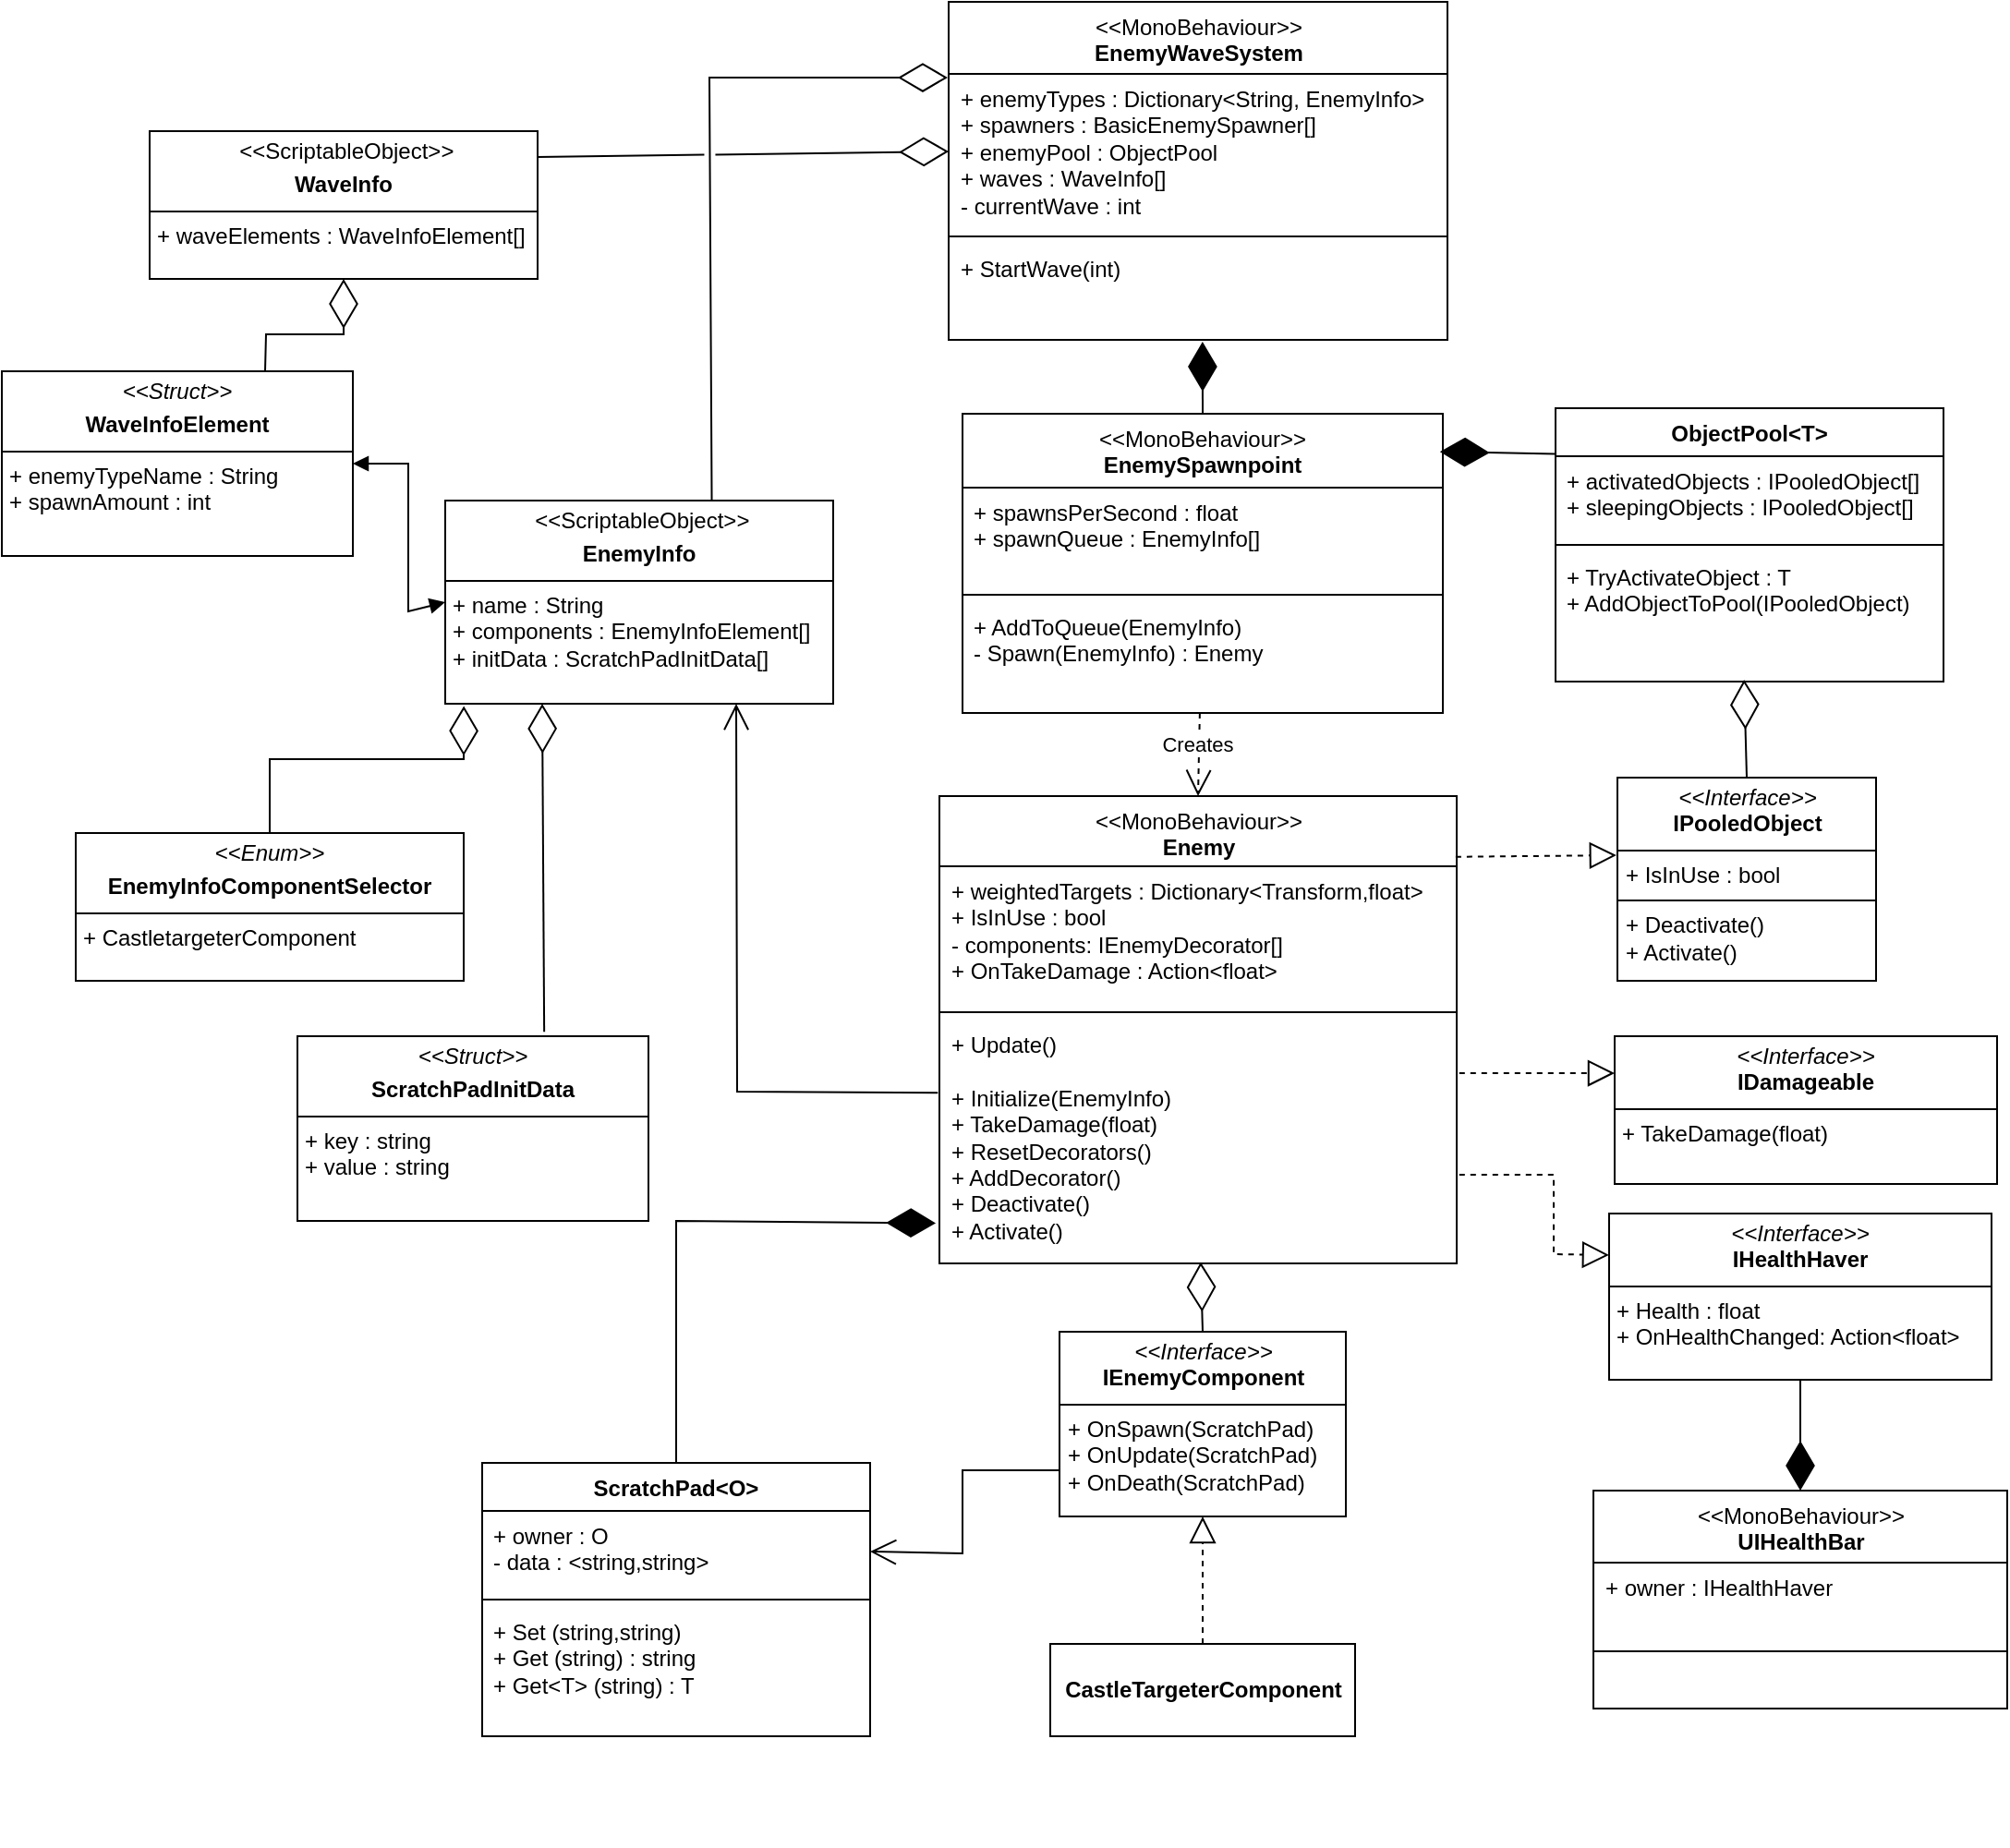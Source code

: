 <mxfile version="24.7.8">
  <diagram name="Page-1" id="c4acf3e9-155e-7222-9cf6-157b1a14988f">
    <mxGraphModel dx="2014" dy="1480" grid="1" gridSize="10" guides="1" tooltips="1" connect="1" arrows="1" fold="1" page="0" pageScale="1" pageWidth="850" pageHeight="1100" background="none" math="0" shadow="0">
      <root>
        <mxCell id="0" />
        <mxCell id="1" parent="0" />
        <mxCell id="ZMQL-lFIcWkPEMwfMGrY-3" value="&lt;span style=&quot;font-weight: 400;&quot;&gt;&amp;lt;&amp;lt;MonoBehaviour&amp;gt;&amp;gt;&lt;/span&gt;&lt;div&gt;Enemy&lt;/div&gt;" style="swimlane;fontStyle=1;align=center;verticalAlign=top;childLayout=stackLayout;horizontal=1;startSize=38;horizontalStack=0;resizeParent=1;resizeParentMax=0;resizeLast=0;collapsible=1;marginBottom=0;whiteSpace=wrap;html=1;" parent="1" vertex="1">
          <mxGeometry x="257.5" y="290" width="280" height="253" as="geometry" />
        </mxCell>
        <mxCell id="ZMQL-lFIcWkPEMwfMGrY-4" value="+ weightedTargets : Dictionary&amp;lt;Transform,float&amp;gt;&lt;div&gt;+ IsInUse : bool&lt;br&gt;&lt;div&gt;- components: IEnemyDecorator[]&lt;br&gt;&lt;/div&gt;&lt;div&gt;+ OnTakeDamage : Action&amp;lt;float&amp;gt;&lt;/div&gt;&lt;/div&gt;" style="text;strokeColor=none;fillColor=none;align=left;verticalAlign=top;spacingLeft=4;spacingRight=4;overflow=hidden;rotatable=0;points=[[0,0.5],[1,0.5]];portConstraint=eastwest;whiteSpace=wrap;html=1;" parent="ZMQL-lFIcWkPEMwfMGrY-3" vertex="1">
          <mxGeometry y="38" width="280" height="75" as="geometry" />
        </mxCell>
        <mxCell id="ZMQL-lFIcWkPEMwfMGrY-5" value="" style="line;strokeWidth=1;fillColor=none;align=left;verticalAlign=middle;spacingTop=-1;spacingLeft=3;spacingRight=3;rotatable=0;labelPosition=right;points=[];portConstraint=eastwest;strokeColor=inherit;" parent="ZMQL-lFIcWkPEMwfMGrY-3" vertex="1">
          <mxGeometry y="113" width="280" height="8" as="geometry" />
        </mxCell>
        <mxCell id="ZMQL-lFIcWkPEMwfMGrY-6" value="+ Update()&lt;div&gt;&lt;span style=&quot;background-color: initial;&quot;&gt;&lt;br&gt;&lt;/span&gt;&lt;/div&gt;&lt;div&gt;&lt;span style=&quot;background-color: initial;&quot;&gt;+ Initialize(EnemyInfo)&lt;/span&gt;&lt;/div&gt;&lt;div&gt;&lt;span style=&quot;background-color: initial;&quot;&gt;+ TakeDamage(float)&lt;/span&gt;&lt;br&gt;&lt;/div&gt;&lt;div&gt;+ ResetDecorators()&lt;div&gt;+ AddDecorator()&lt;/div&gt;&lt;div&gt;+ Deactivate()&lt;/div&gt;&lt;div&gt;+ Activate()&lt;/div&gt;&lt;/div&gt;" style="text;strokeColor=none;fillColor=none;align=left;verticalAlign=top;spacingLeft=4;spacingRight=4;overflow=hidden;rotatable=0;points=[[0,0.5],[1,0.5]];portConstraint=eastwest;whiteSpace=wrap;html=1;" parent="ZMQL-lFIcWkPEMwfMGrY-3" vertex="1">
          <mxGeometry y="121" width="280" height="132" as="geometry" />
        </mxCell>
        <mxCell id="ZMQL-lFIcWkPEMwfMGrY-15" value="ObjectPool&amp;lt;T&amp;gt;" style="swimlane;fontStyle=1;align=center;verticalAlign=top;childLayout=stackLayout;horizontal=1;startSize=26;horizontalStack=0;resizeParent=1;resizeParentMax=0;resizeLast=0;collapsible=1;marginBottom=0;whiteSpace=wrap;html=1;" parent="1" vertex="1">
          <mxGeometry x="591" y="80" width="210" height="148" as="geometry" />
        </mxCell>
        <mxCell id="ZMQL-lFIcWkPEMwfMGrY-16" value="+ activatedObjects : IPooledObject[]&lt;div&gt;+ sleepingObjects : IPooledObject[]&lt;/div&gt;" style="text;strokeColor=none;fillColor=none;align=left;verticalAlign=top;spacingLeft=4;spacingRight=4;overflow=hidden;rotatable=0;points=[[0,0.5],[1,0.5]];portConstraint=eastwest;whiteSpace=wrap;html=1;" parent="ZMQL-lFIcWkPEMwfMGrY-15" vertex="1">
          <mxGeometry y="26" width="210" height="44" as="geometry" />
        </mxCell>
        <mxCell id="ZMQL-lFIcWkPEMwfMGrY-17" value="" style="line;strokeWidth=1;fillColor=none;align=left;verticalAlign=middle;spacingTop=-1;spacingLeft=3;spacingRight=3;rotatable=0;labelPosition=right;points=[];portConstraint=eastwest;strokeColor=inherit;" parent="ZMQL-lFIcWkPEMwfMGrY-15" vertex="1">
          <mxGeometry y="70" width="210" height="8" as="geometry" />
        </mxCell>
        <mxCell id="ZMQL-lFIcWkPEMwfMGrY-18" value="+ TryActivateObject : T&lt;div&gt;+ AddObjectToPool(IPooledObject)&lt;/div&gt;" style="text;strokeColor=none;fillColor=none;align=left;verticalAlign=top;spacingLeft=4;spacingRight=4;overflow=hidden;rotatable=0;points=[[0,0.5],[1,0.5]];portConstraint=eastwest;whiteSpace=wrap;html=1;" parent="ZMQL-lFIcWkPEMwfMGrY-15" vertex="1">
          <mxGeometry y="78" width="210" height="70" as="geometry" />
        </mxCell>
        <mxCell id="ZMQL-lFIcWkPEMwfMGrY-19" value="&lt;p style=&quot;margin:0px;margin-top:4px;text-align:center;&quot;&gt;&lt;i&gt;&amp;lt;&amp;lt;Interface&amp;gt;&amp;gt;&lt;/i&gt;&lt;br&gt;&lt;b&gt;IPooledObject&lt;/b&gt;&lt;/p&gt;&lt;hr size=&quot;1&quot; style=&quot;border-style:solid;&quot;&gt;&lt;p style=&quot;margin:0px;margin-left:4px;&quot;&gt;+ IsInUse : bool&lt;/p&gt;&lt;hr size=&quot;1&quot; style=&quot;border-style:solid;&quot;&gt;&lt;p style=&quot;margin:0px;margin-left:4px;&quot;&gt;+ Deactivate()&lt;br&gt;+ Activate()&lt;/p&gt;" style="verticalAlign=top;align=left;overflow=fill;html=1;whiteSpace=wrap;" parent="1" vertex="1">
          <mxGeometry x="624.5" y="280" width="140" height="110" as="geometry" />
        </mxCell>
        <mxCell id="ZMQL-lFIcWkPEMwfMGrY-23" value="" style="endArrow=block;dashed=1;endFill=0;endSize=12;html=1;rounded=0;exitX=0.998;exitY=0.13;exitDx=0;exitDy=0;exitPerimeter=0;entryX=-0.004;entryY=0.382;entryDx=0;entryDy=0;entryPerimeter=0;" parent="1" source="ZMQL-lFIcWkPEMwfMGrY-3" target="ZMQL-lFIcWkPEMwfMGrY-19" edge="1">
          <mxGeometry width="160" relative="1" as="geometry">
            <mxPoint x="520" y="190" as="sourcePoint" />
            <mxPoint x="680" y="190" as="targetPoint" />
          </mxGeometry>
        </mxCell>
        <mxCell id="ZMQL-lFIcWkPEMwfMGrY-29" value="&lt;p style=&quot;margin:0px;margin-top:4px;text-align:center;&quot;&gt;&lt;i&gt;&amp;lt;&amp;lt;Interface&amp;gt;&amp;gt;&lt;/i&gt;&lt;br&gt;&lt;b&gt;IEnemyComponent&lt;/b&gt;&lt;/p&gt;&lt;hr size=&quot;1&quot; style=&quot;border-style:solid;&quot;&gt;&lt;p style=&quot;margin:0px;margin-left:4px;&quot;&gt;&lt;/p&gt;&lt;p style=&quot;margin:0px;margin-left:4px;&quot;&gt;+ OnSpawn(ScratchPad)&lt;/p&gt;&lt;p style=&quot;margin:0px;margin-left:4px;&quot;&gt;+ OnUpdate(ScratchPad)&lt;/p&gt;&lt;p style=&quot;margin:0px;margin-left:4px;&quot;&gt;+ OnDeath(ScratchPad)&lt;/p&gt;" style="verticalAlign=top;align=left;overflow=fill;html=1;whiteSpace=wrap;" parent="1" vertex="1">
          <mxGeometry x="322.5" y="580" width="155" height="100" as="geometry" />
        </mxCell>
        <mxCell id="ZMQL-lFIcWkPEMwfMGrY-37" style="edgeStyle=orthogonalEdgeStyle;rounded=0;orthogonalLoop=1;jettySize=auto;html=1;exitX=0.5;exitY=1;exitDx=0;exitDy=0;" parent="1" edge="1">
          <mxGeometry relative="1" as="geometry">
            <mxPoint x="535" y="850" as="sourcePoint" />
            <mxPoint x="535" y="850" as="targetPoint" />
          </mxGeometry>
        </mxCell>
        <mxCell id="ZMQL-lFIcWkPEMwfMGrY-42" value="&lt;b&gt;CastleTargeterComponent&lt;/b&gt;" style="html=1;whiteSpace=wrap;" parent="1" vertex="1">
          <mxGeometry x="317.5" y="749" width="165" height="50" as="geometry" />
        </mxCell>
        <mxCell id="ZMQL-lFIcWkPEMwfMGrY-44" value="&lt;p style=&quot;margin:0px;margin-top:4px;text-align:center;&quot;&gt;&amp;nbsp;&lt;span style=&quot;background-color: initial;&quot;&gt;&amp;lt;&amp;lt;ScriptableObject&amp;gt;&amp;gt;&lt;/span&gt;&lt;b&gt;&lt;br&gt;&lt;/b&gt;&lt;/p&gt;&lt;p style=&quot;margin:0px;margin-top:4px;text-align:center;&quot;&gt;&lt;b&gt;EnemyInfo&lt;/b&gt;&lt;/p&gt;&lt;hr size=&quot;1&quot; style=&quot;border-style:solid;&quot;&gt;&lt;p style=&quot;margin:0px;margin-left:4px;&quot;&gt;+ name : String&lt;/p&gt;&lt;p style=&quot;margin:0px;margin-left:4px;&quot;&gt;+ components : EnemyInfoElement[]&lt;/p&gt;&lt;p style=&quot;margin:0px;margin-left:4px;&quot;&gt;+ initData : ScratchPadInitData[]&lt;/p&gt;&lt;p style=&quot;margin:0px;margin-left:4px;&quot;&gt;&lt;br&gt;&lt;/p&gt;" style="verticalAlign=top;align=left;overflow=fill;html=1;whiteSpace=wrap;" parent="1" vertex="1">
          <mxGeometry x="-10" y="130" width="210" height="110" as="geometry" />
        </mxCell>
        <mxCell id="ZMQL-lFIcWkPEMwfMGrY-48" value="" style="endArrow=diamondThin;endFill=0;endSize=24;html=1;rounded=0;entryX=-0.002;entryY=0.024;entryDx=0;entryDy=0;exitX=0.687;exitY=-0.005;exitDx=0;exitDy=0;entryPerimeter=0;exitPerimeter=0;" parent="1" source="ZMQL-lFIcWkPEMwfMGrY-44" target="YiVXIB0aYjEZppMXGm42-6" edge="1">
          <mxGeometry width="160" relative="1" as="geometry">
            <mxPoint x="520" y="450" as="sourcePoint" />
            <mxPoint x="680" y="450" as="targetPoint" />
            <Array as="points">
              <mxPoint x="133" y="-99" />
            </Array>
          </mxGeometry>
        </mxCell>
        <mxCell id="YiVXIB0aYjEZppMXGm42-5" value="&lt;span style=&quot;font-weight: 400;&quot;&gt;&amp;lt;&amp;lt;MonoBehaviour&amp;gt;&amp;gt;&lt;/span&gt;&lt;div&gt;EnemyWaveSystem&lt;div&gt;&lt;br&gt;&lt;/div&gt;&lt;/div&gt;" style="swimlane;fontStyle=1;align=center;verticalAlign=top;childLayout=stackLayout;horizontal=1;startSize=39;horizontalStack=0;resizeParent=1;resizeParentMax=0;resizeLast=0;collapsible=1;marginBottom=0;whiteSpace=wrap;html=1;" parent="1" vertex="1">
          <mxGeometry x="262.5" y="-140" width="270" height="183" as="geometry" />
        </mxCell>
        <mxCell id="YiVXIB0aYjEZppMXGm42-6" value="+ enemyTypes : Dictionary&amp;lt;String, EnemyInfo&amp;gt;&lt;div&gt;&lt;div&gt;+ spawners : BasicEnemySpawner[]&lt;/div&gt;&lt;div&gt;+ enemyPool : ObjectPool&lt;br&gt;&lt;/div&gt;&lt;div&gt;+ waves : WaveInfo[]&lt;/div&gt;&lt;div&gt;- currentWave : int&lt;/div&gt;&lt;div&gt;&lt;br&gt;&lt;/div&gt;&lt;/div&gt;" style="text;strokeColor=none;fillColor=none;align=left;verticalAlign=top;spacingLeft=4;spacingRight=4;overflow=hidden;rotatable=0;points=[[0,0.5],[1,0.5]];portConstraint=eastwest;whiteSpace=wrap;html=1;" parent="YiVXIB0aYjEZppMXGm42-5" vertex="1">
          <mxGeometry y="39" width="270" height="84" as="geometry" />
        </mxCell>
        <mxCell id="YiVXIB0aYjEZppMXGm42-7" value="" style="line;strokeWidth=1;fillColor=none;align=left;verticalAlign=middle;spacingTop=-1;spacingLeft=3;spacingRight=3;rotatable=0;labelPosition=right;points=[];portConstraint=eastwest;strokeColor=inherit;" parent="YiVXIB0aYjEZppMXGm42-5" vertex="1">
          <mxGeometry y="123" width="270" height="8" as="geometry" />
        </mxCell>
        <mxCell id="YiVXIB0aYjEZppMXGm42-8" value="+ StartWave(int)" style="text;strokeColor=none;fillColor=none;align=left;verticalAlign=top;spacingLeft=4;spacingRight=4;overflow=hidden;rotatable=0;points=[[0,0.5],[1,0.5]];portConstraint=eastwest;whiteSpace=wrap;html=1;" parent="YiVXIB0aYjEZppMXGm42-5" vertex="1">
          <mxGeometry y="131" width="270" height="52" as="geometry" />
        </mxCell>
        <mxCell id="YiVXIB0aYjEZppMXGm42-9" value="" style="endArrow=open;endFill=1;endSize=12;html=1;rounded=0;entryX=0.5;entryY=0;entryDx=0;entryDy=0;exitX=0.494;exitY=1;exitDx=0;exitDy=0;exitPerimeter=0;dashed=1;" parent="1" source="YiVXIB0aYjEZppMXGm42-25" target="ZMQL-lFIcWkPEMwfMGrY-3" edge="1">
          <mxGeometry width="160" relative="1" as="geometry">
            <mxPoint x="370" y="161.2" as="sourcePoint" />
            <mxPoint x="560" y="140" as="targetPoint" />
          </mxGeometry>
        </mxCell>
        <mxCell id="YiVXIB0aYjEZppMXGm42-10" value="Creates" style="edgeLabel;html=1;align=center;verticalAlign=middle;resizable=0;points=[];" parent="YiVXIB0aYjEZppMXGm42-9" vertex="1" connectable="0">
          <mxGeometry x="-0.272" y="2" relative="1" as="geometry">
            <mxPoint x="-3" as="offset" />
          </mxGeometry>
        </mxCell>
        <mxCell id="YiVXIB0aYjEZppMXGm42-13" value="" style="endArrow=diamondThin;endFill=0;endSize=24;html=1;rounded=0;exitX=0.5;exitY=0;exitDx=0;exitDy=0;entryX=0.486;entryY=0.986;entryDx=0;entryDy=0;entryPerimeter=0;" parent="1" source="ZMQL-lFIcWkPEMwfMGrY-19" target="ZMQL-lFIcWkPEMwfMGrY-18" edge="1">
          <mxGeometry width="160" relative="1" as="geometry">
            <mxPoint x="198" y="140" as="sourcePoint" />
            <mxPoint x="693" y="60" as="targetPoint" />
          </mxGeometry>
        </mxCell>
        <mxCell id="YiVXIB0aYjEZppMXGm42-22" value="&lt;span style=&quot;font-weight: 400;&quot;&gt;&amp;lt;&amp;lt;MonoBehaviour&amp;gt;&amp;gt;&lt;/span&gt;&lt;div&gt;EnemySpawnpoint&lt;/div&gt;" style="swimlane;fontStyle=1;align=center;verticalAlign=top;childLayout=stackLayout;horizontal=1;startSize=40;horizontalStack=0;resizeParent=1;resizeParentMax=0;resizeLast=0;collapsible=1;marginBottom=0;whiteSpace=wrap;html=1;" parent="1" vertex="1">
          <mxGeometry x="270" y="83" width="260" height="162" as="geometry" />
        </mxCell>
        <mxCell id="YiVXIB0aYjEZppMXGm42-23" value="+ spawnsPerSecond : float&lt;div&gt;+ spawnQueue : EnemyInfo[]&lt;/div&gt;" style="text;strokeColor=none;fillColor=none;align=left;verticalAlign=top;spacingLeft=4;spacingRight=4;overflow=hidden;rotatable=0;points=[[0,0.5],[1,0.5]];portConstraint=eastwest;whiteSpace=wrap;html=1;" parent="YiVXIB0aYjEZppMXGm42-22" vertex="1">
          <mxGeometry y="40" width="260" height="54" as="geometry" />
        </mxCell>
        <mxCell id="YiVXIB0aYjEZppMXGm42-24" value="" style="line;strokeWidth=1;fillColor=none;align=left;verticalAlign=middle;spacingTop=-1;spacingLeft=3;spacingRight=3;rotatable=0;labelPosition=right;points=[];portConstraint=eastwest;strokeColor=inherit;" parent="YiVXIB0aYjEZppMXGm42-22" vertex="1">
          <mxGeometry y="94" width="260" height="8" as="geometry" />
        </mxCell>
        <mxCell id="YiVXIB0aYjEZppMXGm42-25" value="&lt;div&gt;+ AddToQueue(EnemyInfo)&lt;/div&gt;- Spawn(EnemyInfo) : Enemy&lt;div&gt;&lt;br&gt;&lt;/div&gt;" style="text;strokeColor=none;fillColor=none;align=left;verticalAlign=top;spacingLeft=4;spacingRight=4;overflow=hidden;rotatable=0;points=[[0,0.5],[1,0.5]];portConstraint=eastwest;whiteSpace=wrap;html=1;" parent="YiVXIB0aYjEZppMXGm42-22" vertex="1">
          <mxGeometry y="102" width="260" height="60" as="geometry" />
        </mxCell>
        <mxCell id="YiVXIB0aYjEZppMXGm42-30" value="" style="endArrow=diamondThin;endFill=1;endSize=24;html=1;rounded=0;entryX=0.509;entryY=1.019;entryDx=0;entryDy=0;entryPerimeter=0;exitX=0.5;exitY=0;exitDx=0;exitDy=0;" parent="1" source="YiVXIB0aYjEZppMXGm42-22" target="YiVXIB0aYjEZppMXGm42-8" edge="1">
          <mxGeometry width="160" relative="1" as="geometry">
            <mxPoint x="440" y="270" as="sourcePoint" />
            <mxPoint x="600" y="270" as="targetPoint" />
          </mxGeometry>
        </mxCell>
        <mxCell id="YiVXIB0aYjEZppMXGm42-31" value="&lt;p style=&quot;margin:0px;margin-top:4px;text-align:center;&quot;&gt;&lt;b style=&quot;background-color: initial;&quot;&gt;&amp;nbsp;&lt;/b&gt;&lt;span style=&quot;background-color: initial;&quot;&gt;&amp;lt;&amp;lt;ScriptableObject&amp;gt;&amp;gt;&lt;/span&gt;&lt;/p&gt;&lt;p style=&quot;margin:0px;margin-top:4px;text-align:center;&quot;&gt;&lt;b&gt;WaveInfo&lt;/b&gt;&lt;/p&gt;&lt;hr size=&quot;1&quot; style=&quot;border-style:solid;&quot;&gt;&lt;p style=&quot;margin:0px;margin-left:4px;&quot;&gt;+ waveElements : WaveInfoElement[]&lt;/p&gt;&lt;p style=&quot;margin:0px;margin-left:4px;&quot;&gt;&lt;br&gt;&lt;/p&gt;" style="verticalAlign=top;align=left;overflow=fill;html=1;whiteSpace=wrap;" parent="1" vertex="1">
          <mxGeometry x="-170" y="-70" width="210" height="80" as="geometry" />
        </mxCell>
        <mxCell id="YiVXIB0aYjEZppMXGm42-32" value="" style="endArrow=diamondThin;endFill=0;endSize=24;html=1;rounded=0;entryX=0;entryY=0.5;entryDx=0;entryDy=0;exitX=1;exitY=0.175;exitDx=0;exitDy=0;jumpStyle=gap;exitPerimeter=0;" parent="1" source="YiVXIB0aYjEZppMXGm42-31" target="YiVXIB0aYjEZppMXGm42-6" edge="1">
          <mxGeometry width="160" relative="1" as="geometry">
            <mxPoint x="280" y="130" as="sourcePoint" />
            <mxPoint x="440" y="130" as="targetPoint" />
          </mxGeometry>
        </mxCell>
        <mxCell id="YiVXIB0aYjEZppMXGm42-33" value="&lt;p style=&quot;margin:0px;margin-top:4px;text-align:center;&quot;&gt;&lt;i&gt;&amp;lt;&amp;lt;Struct&amp;gt;&amp;gt;&lt;/i&gt;&lt;b&gt;&lt;br&gt;&lt;/b&gt;&lt;/p&gt;&lt;p style=&quot;margin:0px;margin-top:4px;text-align:center;&quot;&gt;&lt;b&gt;WaveInfoElement&lt;/b&gt;&lt;/p&gt;&lt;hr size=&quot;1&quot; style=&quot;border-style:solid;&quot;&gt;&lt;p style=&quot;margin:0px;margin-left:4px;&quot;&gt;+ enemyTypeName : String&lt;/p&gt;&lt;p style=&quot;margin:0px;margin-left:4px;&quot;&gt;+ spawnAmount : int&lt;/p&gt;&lt;p style=&quot;margin:0px;margin-left:4px;&quot;&gt;&lt;br&gt;&lt;/p&gt;" style="verticalAlign=top;align=left;overflow=fill;html=1;whiteSpace=wrap;" parent="1" vertex="1">
          <mxGeometry x="-250" y="60" width="190" height="100" as="geometry" />
        </mxCell>
        <mxCell id="YiVXIB0aYjEZppMXGm42-34" value="" style="endArrow=diamondThin;endFill=0;endSize=24;html=1;rounded=0;exitX=0.75;exitY=0;exitDx=0;exitDy=0;entryX=0.5;entryY=1;entryDx=0;entryDy=0;" parent="1" source="YiVXIB0aYjEZppMXGm42-33" target="YiVXIB0aYjEZppMXGm42-31" edge="1">
          <mxGeometry width="160" relative="1" as="geometry">
            <mxPoint x="160" y="130" as="sourcePoint" />
            <mxPoint x="-107" y="10" as="targetPoint" />
            <Array as="points">
              <mxPoint x="-107" y="40" />
              <mxPoint x="-65" y="40" />
            </Array>
          </mxGeometry>
        </mxCell>
        <mxCell id="YiVXIB0aYjEZppMXGm42-35" value="" style="endArrow=block;startArrow=block;endFill=1;startFill=1;html=1;rounded=0;exitX=1;exitY=0.5;exitDx=0;exitDy=0;entryX=0;entryY=0.5;entryDx=0;entryDy=0;" parent="1" source="YiVXIB0aYjEZppMXGm42-33" target="ZMQL-lFIcWkPEMwfMGrY-44" edge="1">
          <mxGeometry width="160" relative="1" as="geometry">
            <mxPoint x="160" y="130" as="sourcePoint" />
            <mxPoint x="320" y="130" as="targetPoint" />
            <Array as="points">
              <mxPoint x="-30" y="110" />
              <mxPoint x="-30" y="190" />
            </Array>
          </mxGeometry>
        </mxCell>
        <mxCell id="YiVXIB0aYjEZppMXGm42-40" value="&lt;p style=&quot;margin:0px;margin-top:4px;text-align:center;&quot;&gt;&lt;i&gt;&amp;lt;&amp;lt;Interface&amp;gt;&amp;gt;&lt;/i&gt;&lt;br&gt;&lt;b&gt;IHealthHaver&lt;/b&gt;&lt;/p&gt;&lt;hr size=&quot;1&quot; style=&quot;border-style:solid;&quot;&gt;&lt;p style=&quot;margin:0px;margin-left:4px;&quot;&gt;+ Health : float&lt;/p&gt;&lt;p style=&quot;margin:0px;margin-left:4px;&quot;&gt;+ OnHealthChanged: Action&amp;lt;float&amp;gt;&lt;/p&gt;&lt;p style=&quot;margin:0px;margin-left:4px;&quot;&gt;&lt;br&gt;&lt;/p&gt;" style="verticalAlign=top;align=left;overflow=fill;html=1;whiteSpace=wrap;" parent="1" vertex="1">
          <mxGeometry x="620" y="516" width="207" height="90" as="geometry" />
        </mxCell>
        <mxCell id="YiVXIB0aYjEZppMXGm42-42" value="" style="endArrow=block;dashed=1;endFill=0;endSize=12;html=1;rounded=0;entryX=0;entryY=0.25;entryDx=0;entryDy=0;exitX=1.005;exitY=0.636;exitDx=0;exitDy=0;exitPerimeter=0;" parent="1" source="ZMQL-lFIcWkPEMwfMGrY-6" target="YiVXIB0aYjEZppMXGm42-40" edge="1">
          <mxGeometry width="160" relative="1" as="geometry">
            <mxPoint x="200" y="370" as="sourcePoint" />
            <mxPoint x="360" y="370" as="targetPoint" />
            <Array as="points">
              <mxPoint x="590" y="495" />
              <mxPoint x="590" y="538" />
            </Array>
          </mxGeometry>
        </mxCell>
        <mxCell id="YiVXIB0aYjEZppMXGm42-43" value="&lt;span style=&quot;font-weight: 400;&quot;&gt;&amp;lt;&amp;lt;MonoBehaviour&amp;gt;&amp;gt;&lt;/span&gt;&lt;div&gt;UIHealthBar&lt;/div&gt;" style="swimlane;fontStyle=1;align=center;verticalAlign=top;childLayout=stackLayout;horizontal=1;startSize=39;horizontalStack=0;resizeParent=1;resizeParentMax=0;resizeLast=0;collapsible=1;marginBottom=0;whiteSpace=wrap;html=1;" parent="1" vertex="1">
          <mxGeometry x="611.5" y="666" width="224" height="118" as="geometry" />
        </mxCell>
        <mxCell id="YiVXIB0aYjEZppMXGm42-44" value="+ owner : IHealthHaver&lt;div&gt;&lt;br&gt;&lt;/div&gt;" style="text;strokeColor=none;fillColor=none;align=left;verticalAlign=top;spacingLeft=4;spacingRight=4;overflow=hidden;rotatable=0;points=[[0,0.5],[1,0.5]];portConstraint=eastwest;whiteSpace=wrap;html=1;" parent="YiVXIB0aYjEZppMXGm42-43" vertex="1">
          <mxGeometry y="39" width="224" height="44" as="geometry" />
        </mxCell>
        <mxCell id="YiVXIB0aYjEZppMXGm42-45" value="" style="line;strokeWidth=1;fillColor=none;align=left;verticalAlign=middle;spacingTop=-1;spacingLeft=3;spacingRight=3;rotatable=0;labelPosition=right;points=[];portConstraint=eastwest;strokeColor=inherit;" parent="YiVXIB0aYjEZppMXGm42-43" vertex="1">
          <mxGeometry y="83" width="224" height="8" as="geometry" />
        </mxCell>
        <mxCell id="YiVXIB0aYjEZppMXGm42-46" value="&amp;nbsp;" style="text;strokeColor=none;fillColor=none;align=left;verticalAlign=top;spacingLeft=4;spacingRight=4;overflow=hidden;rotatable=0;points=[[0,0.5],[1,0.5]];portConstraint=eastwest;whiteSpace=wrap;html=1;" parent="YiVXIB0aYjEZppMXGm42-43" vertex="1">
          <mxGeometry y="91" width="224" height="27" as="geometry" />
        </mxCell>
        <mxCell id="YiVXIB0aYjEZppMXGm42-59" value="&lt;p style=&quot;margin:0px;margin-top:4px;text-align:center;&quot;&gt;&lt;i&gt;&amp;lt;&amp;lt;Interface&amp;gt;&amp;gt;&lt;/i&gt;&lt;br&gt;&lt;b&gt;IDamageable&lt;/b&gt;&lt;/p&gt;&lt;hr size=&quot;1&quot; style=&quot;border-style:solid;&quot;&gt;&lt;p style=&quot;margin:0px;margin-left:4px;&quot;&gt;+ TakeDamage(float)&lt;/p&gt;&lt;p style=&quot;margin:0px;margin-left:4px;&quot;&gt;&lt;br&gt;&lt;/p&gt;" style="verticalAlign=top;align=left;overflow=fill;html=1;whiteSpace=wrap;" parent="1" vertex="1">
          <mxGeometry x="623" y="420" width="207" height="80" as="geometry" />
        </mxCell>
        <mxCell id="YiVXIB0aYjEZppMXGm42-60" value="" style="endArrow=block;dashed=1;endFill=0;endSize=12;html=1;rounded=0;entryX=0;entryY=0.25;entryDx=0;entryDy=0;exitX=1.005;exitY=0.22;exitDx=0;exitDy=0;exitPerimeter=0;" parent="1" source="ZMQL-lFIcWkPEMwfMGrY-6" target="YiVXIB0aYjEZppMXGm42-59" edge="1">
          <mxGeometry width="160" relative="1" as="geometry">
            <mxPoint x="440" y="390" as="sourcePoint" />
            <mxPoint x="600" y="390" as="targetPoint" />
          </mxGeometry>
        </mxCell>
        <mxCell id="JNWH3MgwHmGm7IiV7m9_-1" value="" style="endArrow=diamondThin;endFill=1;endSize=24;html=1;rounded=0;entryX=0.5;entryY=0;entryDx=0;entryDy=0;exitX=0.5;exitY=1;exitDx=0;exitDy=0;" parent="1" source="YiVXIB0aYjEZppMXGm42-40" target="YiVXIB0aYjEZppMXGm42-43" edge="1">
          <mxGeometry width="160" relative="1" as="geometry">
            <mxPoint x="313" y="400" as="sourcePoint" />
            <mxPoint x="473" y="400" as="targetPoint" />
          </mxGeometry>
        </mxCell>
        <mxCell id="CnDZhgSJxCHCcEDiLF-z-1" value="" style="endArrow=diamondThin;endFill=1;endSize=24;html=1;rounded=0;exitX=-0.001;exitY=-0.029;exitDx=0;exitDy=0;exitPerimeter=0;entryX=0.994;entryY=0.127;entryDx=0;entryDy=0;entryPerimeter=0;" edge="1" parent="1" source="ZMQL-lFIcWkPEMwfMGrY-16" target="YiVXIB0aYjEZppMXGm42-22">
          <mxGeometry width="160" relative="1" as="geometry">
            <mxPoint x="310" y="260" as="sourcePoint" />
            <mxPoint x="470" y="260" as="targetPoint" />
          </mxGeometry>
        </mxCell>
        <mxCell id="CnDZhgSJxCHCcEDiLF-z-4" value="" style="endArrow=diamondThin;endFill=0;endSize=24;html=1;rounded=0;entryX=0.505;entryY=0.995;entryDx=0;entryDy=0;entryPerimeter=0;exitX=0.5;exitY=0;exitDx=0;exitDy=0;" edge="1" parent="1" source="ZMQL-lFIcWkPEMwfMGrY-29" target="ZMQL-lFIcWkPEMwfMGrY-6">
          <mxGeometry width="160" relative="1" as="geometry">
            <mxPoint x="390" y="400" as="sourcePoint" />
            <mxPoint x="550" y="400" as="targetPoint" />
          </mxGeometry>
        </mxCell>
        <mxCell id="CnDZhgSJxCHCcEDiLF-z-5" value="" style="endArrow=open;endFill=1;endSize=12;html=1;rounded=0;entryX=0.75;entryY=1;entryDx=0;entryDy=0;exitX=-0.003;exitY=0.3;exitDx=0;exitDy=0;exitPerimeter=0;" edge="1" parent="1" source="ZMQL-lFIcWkPEMwfMGrY-6" target="ZMQL-lFIcWkPEMwfMGrY-44">
          <mxGeometry width="160" relative="1" as="geometry">
            <mxPoint x="390" y="400" as="sourcePoint" />
            <mxPoint x="550" y="400" as="targetPoint" />
            <Array as="points">
              <mxPoint x="148" y="450" />
            </Array>
          </mxGeometry>
        </mxCell>
        <mxCell id="CnDZhgSJxCHCcEDiLF-z-6" value="" style="endArrow=block;dashed=1;endFill=0;endSize=12;html=1;rounded=0;exitX=0.5;exitY=0;exitDx=0;exitDy=0;entryX=0.5;entryY=1;entryDx=0;entryDy=0;" edge="1" parent="1" source="ZMQL-lFIcWkPEMwfMGrY-42" target="ZMQL-lFIcWkPEMwfMGrY-29">
          <mxGeometry width="160" relative="1" as="geometry">
            <mxPoint x="420" y="570" as="sourcePoint" />
            <mxPoint x="580" y="570" as="targetPoint" />
          </mxGeometry>
        </mxCell>
        <mxCell id="CnDZhgSJxCHCcEDiLF-z-7" value="ScratchPad&amp;lt;O&amp;gt;&lt;div&gt;&lt;br&gt;&lt;/div&gt;" style="swimlane;fontStyle=1;align=center;verticalAlign=top;childLayout=stackLayout;horizontal=1;startSize=26;horizontalStack=0;resizeParent=1;resizeParentMax=0;resizeLast=0;collapsible=1;marginBottom=0;whiteSpace=wrap;html=1;" vertex="1" parent="1">
          <mxGeometry x="10" y="651" width="210" height="148" as="geometry" />
        </mxCell>
        <mxCell id="CnDZhgSJxCHCcEDiLF-z-8" value="+ owner : O&lt;div&gt;- data : &amp;lt;string,string&amp;gt;&lt;/div&gt;" style="text;strokeColor=none;fillColor=none;align=left;verticalAlign=top;spacingLeft=4;spacingRight=4;overflow=hidden;rotatable=0;points=[[0,0.5],[1,0.5]];portConstraint=eastwest;whiteSpace=wrap;html=1;" vertex="1" parent="CnDZhgSJxCHCcEDiLF-z-7">
          <mxGeometry y="26" width="210" height="44" as="geometry" />
        </mxCell>
        <mxCell id="CnDZhgSJxCHCcEDiLF-z-9" value="" style="line;strokeWidth=1;fillColor=none;align=left;verticalAlign=middle;spacingTop=-1;spacingLeft=3;spacingRight=3;rotatable=0;labelPosition=right;points=[];portConstraint=eastwest;strokeColor=inherit;" vertex="1" parent="CnDZhgSJxCHCcEDiLF-z-7">
          <mxGeometry y="70" width="210" height="8" as="geometry" />
        </mxCell>
        <mxCell id="CnDZhgSJxCHCcEDiLF-z-10" value="+ Set (string,string)&lt;div&gt;+ Get (string) : string&lt;/div&gt;&lt;div&gt;+ Get&amp;lt;T&amp;gt; (string) : T&lt;/div&gt;" style="text;strokeColor=none;fillColor=none;align=left;verticalAlign=top;spacingLeft=4;spacingRight=4;overflow=hidden;rotatable=0;points=[[0,0.5],[1,0.5]];portConstraint=eastwest;whiteSpace=wrap;html=1;" vertex="1" parent="CnDZhgSJxCHCcEDiLF-z-7">
          <mxGeometry y="78" width="210" height="70" as="geometry" />
        </mxCell>
        <mxCell id="CnDZhgSJxCHCcEDiLF-z-11" value="" style="endArrow=diamondThin;endFill=1;endSize=24;html=1;rounded=0;entryX=-0.007;entryY=0.835;entryDx=0;entryDy=0;entryPerimeter=0;exitX=0.5;exitY=0;exitDx=0;exitDy=0;jumpStyle=gap;" edge="1" parent="1" source="CnDZhgSJxCHCcEDiLF-z-7" target="ZMQL-lFIcWkPEMwfMGrY-6">
          <mxGeometry width="160" relative="1" as="geometry">
            <mxPoint x="420" y="410" as="sourcePoint" />
            <mxPoint x="580" y="410" as="targetPoint" />
            <Array as="points">
              <mxPoint x="115" y="520" />
            </Array>
          </mxGeometry>
        </mxCell>
        <mxCell id="CnDZhgSJxCHCcEDiLF-z-12" value="" style="endArrow=open;endSize=12;html=1;rounded=0;exitX=0;exitY=0.75;exitDx=0;exitDy=0;entryX=1;entryY=0.5;entryDx=0;entryDy=0;" edge="1" parent="1" source="ZMQL-lFIcWkPEMwfMGrY-29" target="CnDZhgSJxCHCcEDiLF-z-8">
          <mxGeometry width="160" relative="1" as="geometry">
            <mxPoint x="420" y="410" as="sourcePoint" />
            <mxPoint x="580" y="410" as="targetPoint" />
            <Array as="points">
              <mxPoint x="270" y="655" />
              <mxPoint x="270" y="700" />
            </Array>
          </mxGeometry>
        </mxCell>
        <mxCell id="CnDZhgSJxCHCcEDiLF-z-15" value="&lt;p style=&quot;margin:0px;margin-top:4px;text-align:center;&quot;&gt;&lt;i&gt;&amp;lt;&amp;lt;Enum&amp;gt;&amp;gt;&lt;/i&gt;&lt;b&gt;&lt;br&gt;&lt;/b&gt;&lt;/p&gt;&lt;p style=&quot;margin:0px;margin-top:4px;text-align:center;&quot;&gt;&lt;b&gt;EnemyInfoComponentSelector&lt;/b&gt;&lt;/p&gt;&lt;hr size=&quot;1&quot; style=&quot;border-style:solid;&quot;&gt;&lt;p style=&quot;margin:0px;margin-left:4px;&quot;&gt;+ CastletargeterComponent&lt;/p&gt;&lt;p style=&quot;margin:0px;margin-left:4px;&quot;&gt;&lt;br&gt;&lt;/p&gt;" style="verticalAlign=top;align=left;overflow=fill;html=1;whiteSpace=wrap;" vertex="1" parent="1">
          <mxGeometry x="-210" y="310" width="210" height="80" as="geometry" />
        </mxCell>
        <mxCell id="CnDZhgSJxCHCcEDiLF-z-17" value="" style="endArrow=diamondThin;endFill=0;endSize=24;html=1;rounded=0;entryX=0.048;entryY=1.011;entryDx=0;entryDy=0;exitX=0.5;exitY=0;exitDx=0;exitDy=0;entryPerimeter=0;" edge="1" parent="1" source="CnDZhgSJxCHCcEDiLF-z-15" target="ZMQL-lFIcWkPEMwfMGrY-44">
          <mxGeometry width="160" relative="1" as="geometry">
            <mxPoint x="420" y="410" as="sourcePoint" />
            <mxPoint x="580" y="410" as="targetPoint" />
            <Array as="points">
              <mxPoint x="-105" y="270" />
              <mxPoint y="270" />
            </Array>
          </mxGeometry>
        </mxCell>
        <mxCell id="CnDZhgSJxCHCcEDiLF-z-18" value="&lt;p style=&quot;margin:0px;margin-top:4px;text-align:center;&quot;&gt;&lt;i&gt;&amp;lt;&amp;lt;Struct&amp;gt;&amp;gt;&lt;/i&gt;&lt;b&gt;&lt;br&gt;&lt;/b&gt;&lt;/p&gt;&lt;p style=&quot;margin:0px;margin-top:4px;text-align:center;&quot;&gt;&lt;b&gt;ScratchPadInitData&lt;/b&gt;&lt;/p&gt;&lt;hr size=&quot;1&quot; style=&quot;border-style:solid;&quot;&gt;&lt;p style=&quot;margin:0px;margin-left:4px;&quot;&gt;+ key : string&lt;/p&gt;&lt;p style=&quot;margin:0px;margin-left:4px;&quot;&gt;+ value : string&lt;/p&gt;&lt;p style=&quot;margin:0px;margin-left:4px;&quot;&gt;&lt;br&gt;&lt;/p&gt;" style="verticalAlign=top;align=left;overflow=fill;html=1;whiteSpace=wrap;" vertex="1" parent="1">
          <mxGeometry x="-90" y="420" width="190" height="100" as="geometry" />
        </mxCell>
        <mxCell id="CnDZhgSJxCHCcEDiLF-z-19" value="" style="endArrow=diamondThin;endFill=0;endSize=24;html=1;rounded=0;entryX=0.25;entryY=1;entryDx=0;entryDy=0;exitX=0.703;exitY=-0.024;exitDx=0;exitDy=0;exitPerimeter=0;" edge="1" parent="1" source="CnDZhgSJxCHCcEDiLF-z-18" target="ZMQL-lFIcWkPEMwfMGrY-44">
          <mxGeometry width="160" relative="1" as="geometry">
            <mxPoint x="420" y="410" as="sourcePoint" />
            <mxPoint x="580" y="410" as="targetPoint" />
          </mxGeometry>
        </mxCell>
      </root>
    </mxGraphModel>
  </diagram>
</mxfile>
